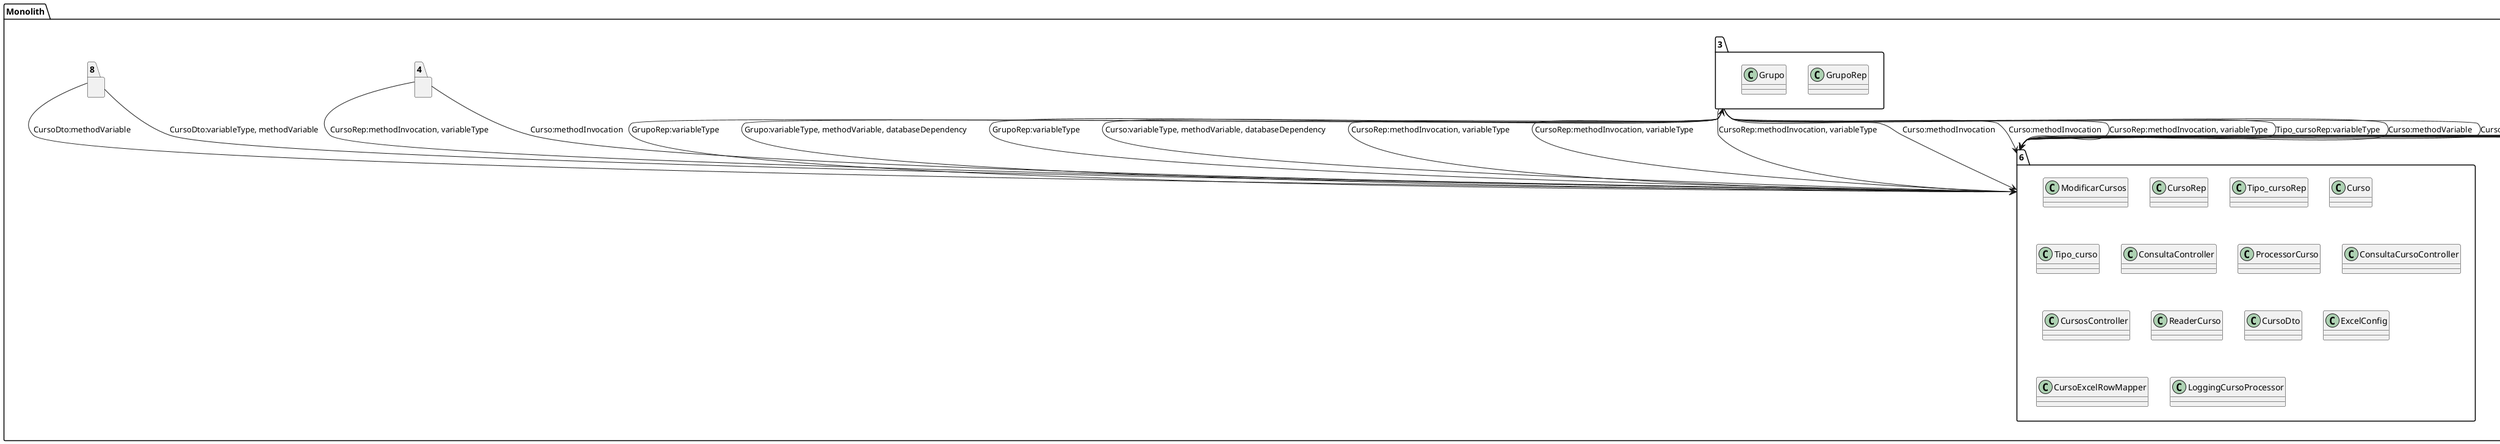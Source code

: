 @startuml
package "Monolith" {
package "6"{
class ModificarCursos
class CursoRep
class Tipo_cursoRep
class Curso
class Tipo_curso
class ConsultaController
class ProcessorCurso
class ConsultaCursoController
class CursosController
class ReaderCurso
class CursoDto
class ExcelConfig
class CursoExcelRowMapper
class LoggingCursoProcessor
}
package "2"{
class Logging
class Certificado
class Logging
}
package "3"{
class GrupoRep
class Grupo
class GrupoRep
}
package "4"{
}
package "8"{
}
}
package "0"{
}
package "1"{
}
package "5"{
}
package "7"{
}
"6"-->"2":Logging:methodInvocation, variableType
"6"-->"2":Certificado:methodVariable, databaseDependency
"6"-->"2":Logging:methodInvocation, variableType
"6"-->"3":GrupoRep:variableType
"6"-->"3":Grupo:variableType, methodVariable, databaseDependency
"6"-->"3":GrupoRep:variableType
"2"-->"6":Curso:variableType, methodVariable, databaseDependency
"2"-->"6":Curso:methodInvocation, methodVariable
"2"-->"6":CursoRep:methodInvocation, variableType
"2"-->"6":CursoRep:methodInvocation, variableType
"2"-->"6":Curso:methodInvocation
"3"-->"6":Curso:variableType, methodVariable, databaseDependency
"3"-->"6":CursoRep:methodInvocation, variableType
"3"-->"6":CursoRep:methodInvocation, variableType
"3"-->"6":CursoRep:methodInvocation, variableType
"3"-->"6":Curso:methodInvocation
"3"-->"6":Curso:methodInvocation
"3"-->"6":CursoRep:methodInvocation, variableType
"3"-->"6":Tipo_cursoRep:variableType
"3"-->"6":Curso:methodVariable
"3"-->"6":Curso:methodInvocation
"4"-->"6":CursoRep:methodInvocation, variableType
"4"-->"6":Curso:methodInvocation
"8"-->"6":CursoDto:methodVariable
"8"-->"6":CursoDto:variableType, methodVariable
@enduml